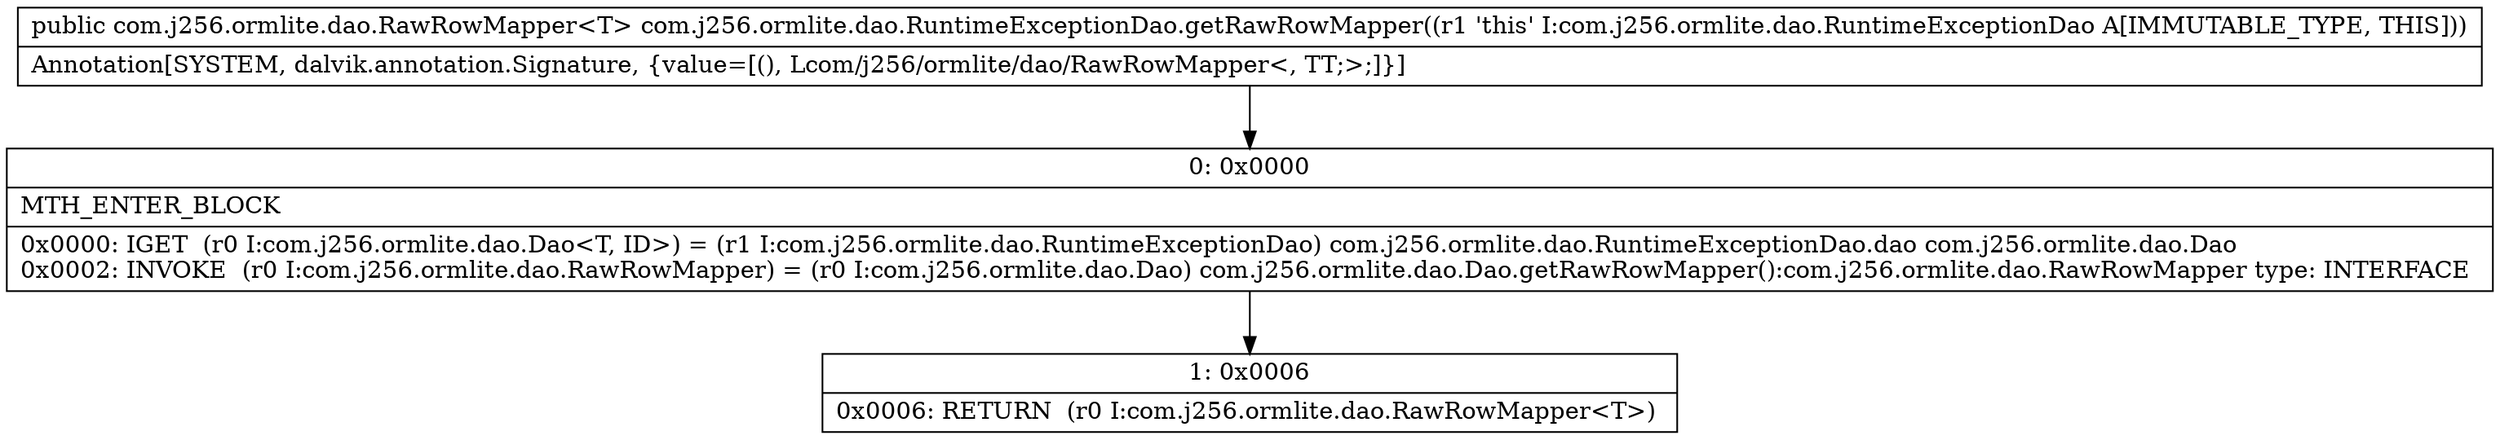 digraph "CFG forcom.j256.ormlite.dao.RuntimeExceptionDao.getRawRowMapper()Lcom\/j256\/ormlite\/dao\/RawRowMapper;" {
Node_0 [shape=record,label="{0\:\ 0x0000|MTH_ENTER_BLOCK\l|0x0000: IGET  (r0 I:com.j256.ormlite.dao.Dao\<T, ID\>) = (r1 I:com.j256.ormlite.dao.RuntimeExceptionDao) com.j256.ormlite.dao.RuntimeExceptionDao.dao com.j256.ormlite.dao.Dao \l0x0002: INVOKE  (r0 I:com.j256.ormlite.dao.RawRowMapper) = (r0 I:com.j256.ormlite.dao.Dao) com.j256.ormlite.dao.Dao.getRawRowMapper():com.j256.ormlite.dao.RawRowMapper type: INTERFACE \l}"];
Node_1 [shape=record,label="{1\:\ 0x0006|0x0006: RETURN  (r0 I:com.j256.ormlite.dao.RawRowMapper\<T\>) \l}"];
MethodNode[shape=record,label="{public com.j256.ormlite.dao.RawRowMapper\<T\> com.j256.ormlite.dao.RuntimeExceptionDao.getRawRowMapper((r1 'this' I:com.j256.ormlite.dao.RuntimeExceptionDao A[IMMUTABLE_TYPE, THIS]))  | Annotation[SYSTEM, dalvik.annotation.Signature, \{value=[(), Lcom\/j256\/ormlite\/dao\/RawRowMapper\<, TT;\>;]\}]\l}"];
MethodNode -> Node_0;
Node_0 -> Node_1;
}

